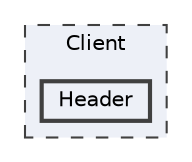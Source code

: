 digraph "C:/Users/shs26/Desktop/SR/MapTool/Client/Header"
{
 // LATEX_PDF_SIZE
  bgcolor="transparent";
  edge [fontname=Helvetica,fontsize=10,labelfontname=Helvetica,labelfontsize=10];
  node [fontname=Helvetica,fontsize=10,shape=box,height=0.2,width=0.4];
  compound=true
  subgraph clusterdir_922c588100a187620fdc1533bc178f73 {
    graph [ bgcolor="#edf0f7", pencolor="grey25", label="Client", fontname=Helvetica,fontsize=10 style="filled,dashed", URL="dir_922c588100a187620fdc1533bc178f73.html",tooltip=""]
  dir_5d2e4ab3ea69921a0feb1f0d1ea4ec23 [label="Header", fillcolor="#edf0f7", color="grey25", style="filled,bold", URL="dir_5d2e4ab3ea69921a0feb1f0d1ea4ec23.html",tooltip=""];
  }
}
